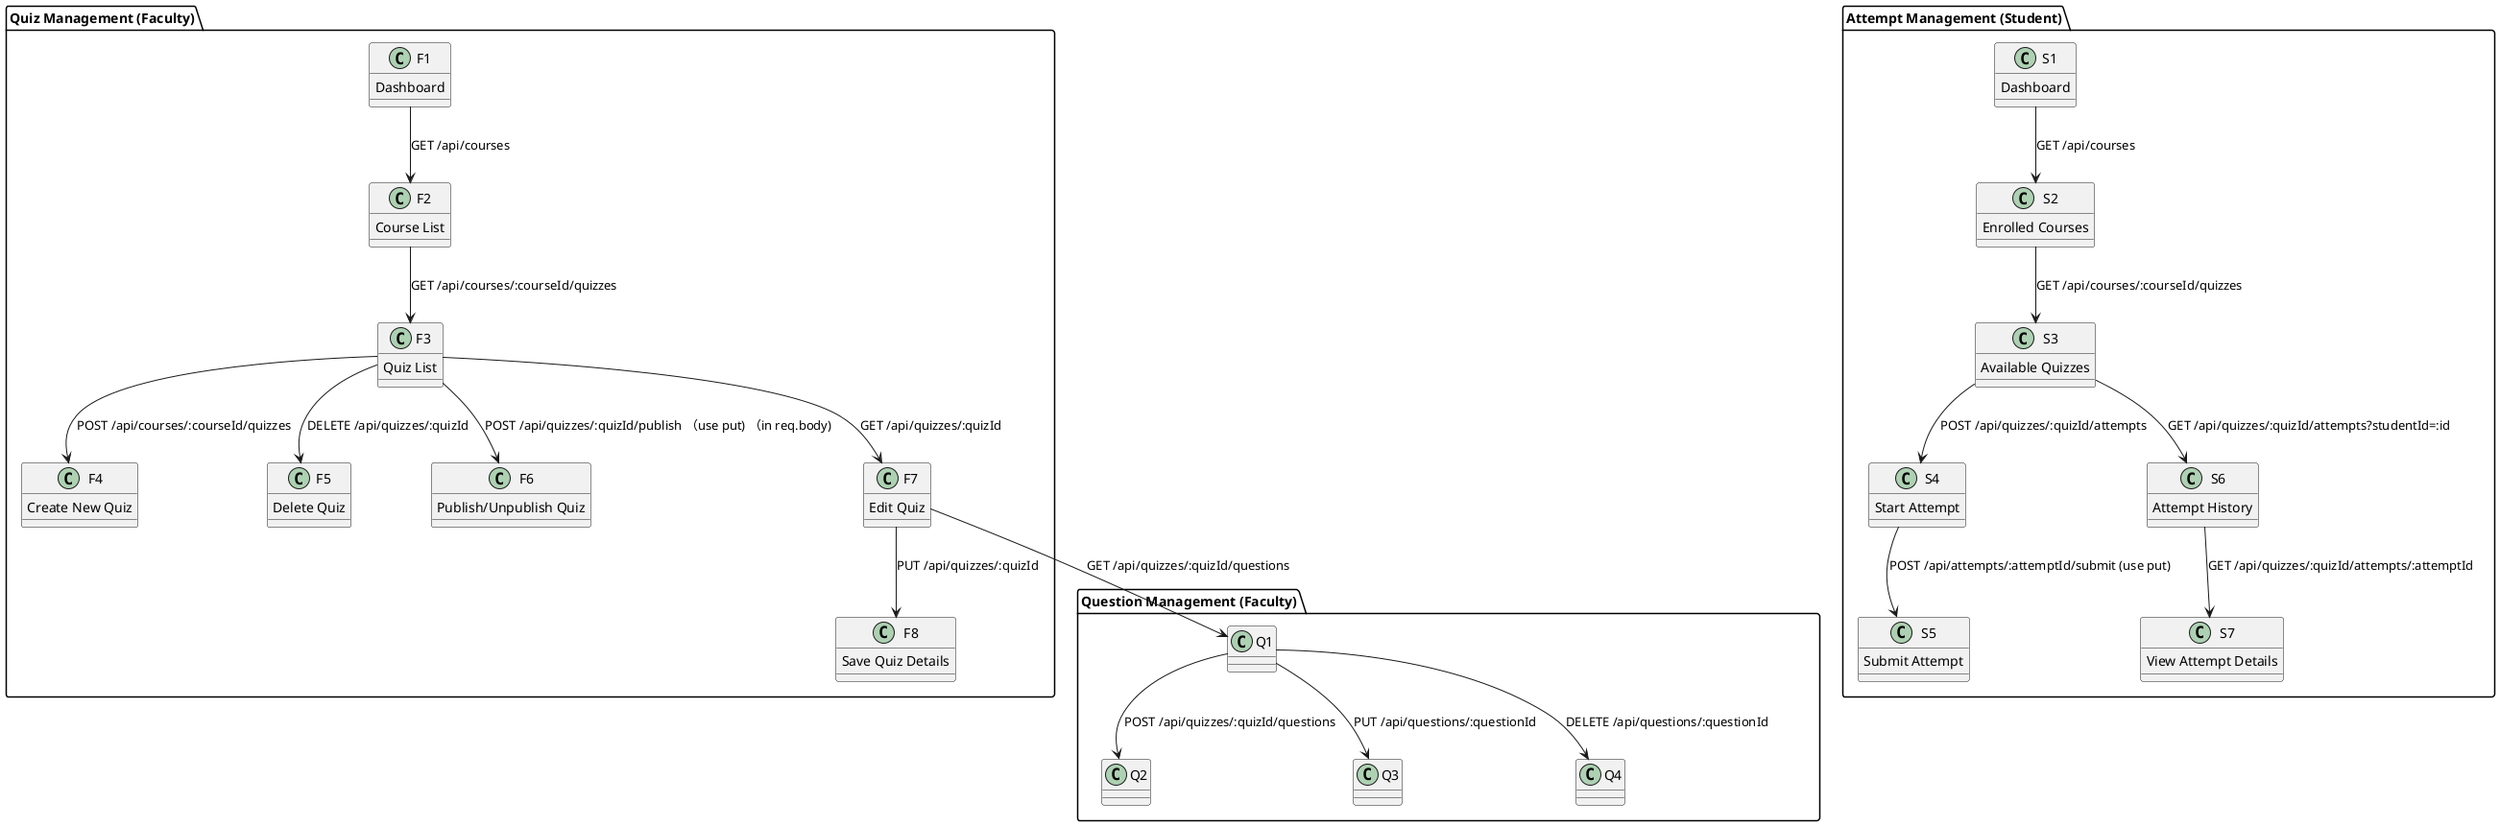 @startuml
package "Quiz Management (Faculty)" {
    F1 : Dashboard
    F2 : Course List
    F3 : Quiz List
    F4 : Create New Quiz
    F5 : Delete Quiz
    F6 : Publish/Unpublish Quiz
    F7 : Edit Quiz
    F8 : Save Quiz Details

    F1 --> F2 : GET /api/courses
    F2 --> F3 : GET /api/courses/:courseId/quizzes
    F3 --> F4 : POST /api/courses/:courseId/quizzes
    F3 --> F5 : DELETE /api/quizzes/:quizId
    F3 --> F6 : POST /api/quizzes/:quizId/publish （use put) （in req.body)
    F3 --> F7 : GET /api/quizzes/:quizId
    F7 --> F8 : PUT /api/quizzes/:quizId
}

package "Question Management (Faculty)" {
    F7 --> Q1 : GET /api/quizzes/:quizId/questions
    Q1 --> Q2 : POST /api/quizzes/:quizId/questions
    Q1 --> Q3 : PUT /api/questions/:questionId
    Q1 --> Q4 : DELETE /api/questions/:questionId
}

package "Attempt Management (Student)" {
    S1 : Dashboard
    S2 : Enrolled Courses
    S3 : Available Quizzes
    S4 : Start Attempt
    S5 : Submit Attempt
    S6 : Attempt History
    S7 : View Attempt Details

    S1 --> S2 : GET /api/courses
    S2 --> S3 : GET /api/courses/:courseId/quizzes
    S3 --> S4 : POST /api/quizzes/:quizId/attempts
    S4 --> S5 : POST /api/attempts/:attemptId/submit (use put)
    S3 --> S6 : GET /api/quizzes/:quizId/attempts?studentId=:id
    S6 --> S7 : GET /api/quizzes/:quizId/attempts/:attemptId
}
@enduml